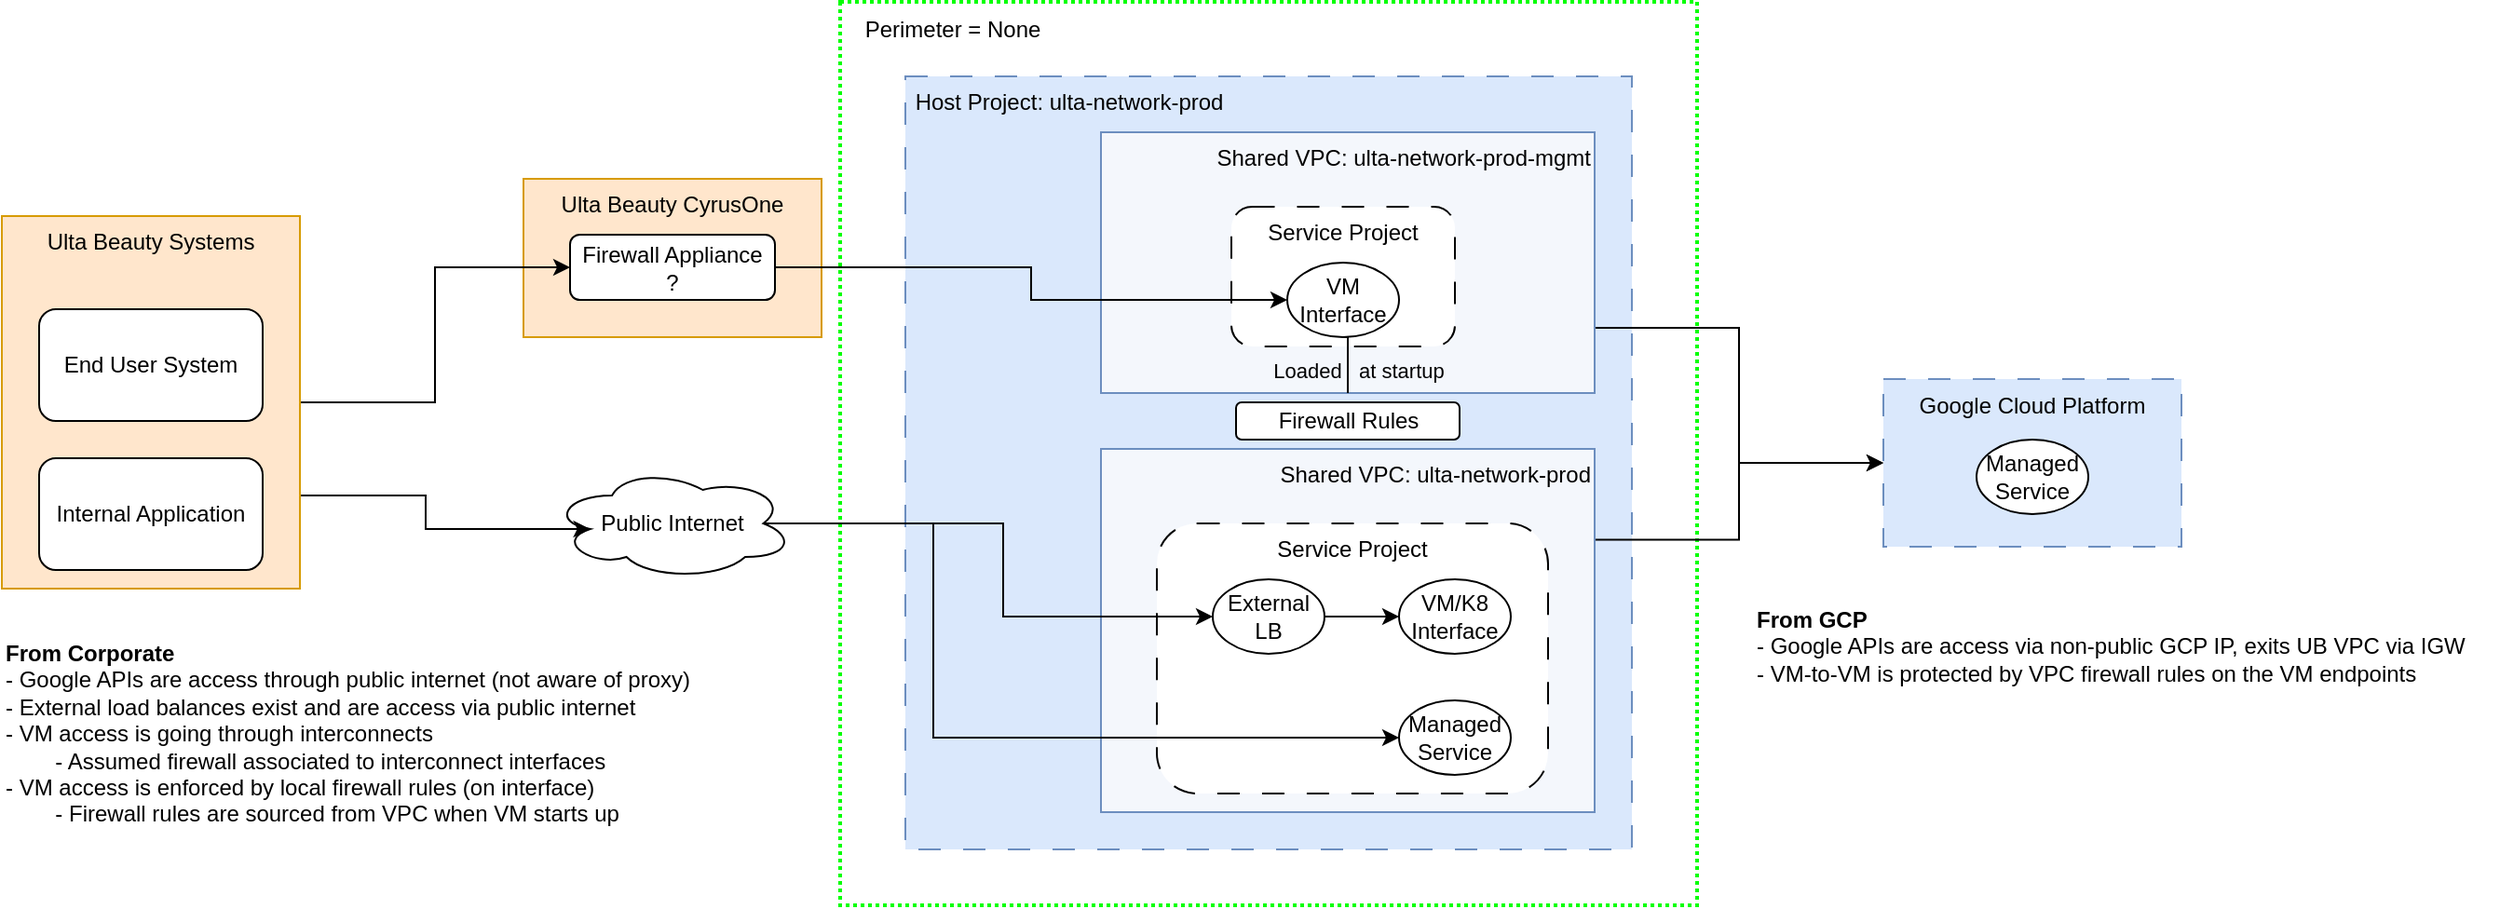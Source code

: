 <mxfile version="21.7.5" type="github">
  <diagram name="Page-1" id="eFn1Sq82ObS526zrl6dM">
    <mxGraphModel dx="2537" dy="882" grid="1" gridSize="10" guides="1" tooltips="1" connect="1" arrows="1" fold="1" page="1" pageScale="1" pageWidth="850" pageHeight="1100" math="0" shadow="0">
      <root>
        <mxCell id="0" />
        <mxCell id="1" parent="0" />
        <mxCell id="JJR9BL4tO18YjHwOmcb9-21" value="" style="rounded=0;whiteSpace=wrap;html=1;dashed=1;dashPattern=1 1;strokeColor=#00FF00;strokeWidth=2;fillColor=none;" vertex="1" parent="1">
          <mxGeometry x="360" y="305" width="460" height="485" as="geometry" />
        </mxCell>
        <mxCell id="JJR9BL4tO18YjHwOmcb9-1" value="Ulta Beauty CyrusOne" style="rounded=0;whiteSpace=wrap;html=1;verticalAlign=top;fillColor=#ffe6cc;strokeColor=#d79b00;" vertex="1" parent="1">
          <mxGeometry x="190" y="400" width="160" height="85" as="geometry" />
        </mxCell>
        <mxCell id="JJR9BL4tO18YjHwOmcb9-13" value="&amp;nbsp;Host Project: ulta-network-prod" style="rounded=0;whiteSpace=wrap;html=1;verticalAlign=top;align=left;dashed=1;dashPattern=12 12;fillColor=#dae8fc;strokeColor=#6c8ebf;" vertex="1" parent="1">
          <mxGeometry x="395" y="345" width="390" height="415" as="geometry" />
        </mxCell>
        <mxCell id="JJR9BL4tO18YjHwOmcb9-88" style="edgeStyle=orthogonalEdgeStyle;rounded=0;orthogonalLoop=1;jettySize=auto;html=1;exitX=1;exitY=0.75;exitDx=0;exitDy=0;entryX=0;entryY=0.5;entryDx=0;entryDy=0;" edge="1" parent="1" source="JJR9BL4tO18YjHwOmcb9-14" target="JJR9BL4tO18YjHwOmcb9-85">
          <mxGeometry relative="1" as="geometry" />
        </mxCell>
        <mxCell id="JJR9BL4tO18YjHwOmcb9-14" value="&amp;nbsp;Shared VPC: ulta-network-prod-mgmt" style="rounded=0;whiteSpace=wrap;html=1;verticalAlign=top;align=right;fillColor=#F4F7FC;strokeColor=#6c8ebf;" vertex="1" parent="1">
          <mxGeometry x="500" y="375" width="265" height="140" as="geometry" />
        </mxCell>
        <mxCell id="JJR9BL4tO18YjHwOmcb9-87" style="edgeStyle=orthogonalEdgeStyle;rounded=0;orthogonalLoop=1;jettySize=auto;html=1;exitX=1;exitY=0.25;exitDx=0;exitDy=0;" edge="1" parent="1" source="JJR9BL4tO18YjHwOmcb9-15" target="JJR9BL4tO18YjHwOmcb9-85">
          <mxGeometry relative="1" as="geometry" />
        </mxCell>
        <mxCell id="JJR9BL4tO18YjHwOmcb9-15" value="&amp;nbsp;Shared VPC: ulta-network-prod" style="rounded=0;whiteSpace=wrap;html=1;verticalAlign=top;align=right;fillColor=#F4F7FC;strokeColor=#6c8ebf;" vertex="1" parent="1">
          <mxGeometry x="500" y="545" width="265" height="195" as="geometry" />
        </mxCell>
        <mxCell id="JJR9BL4tO18YjHwOmcb9-18" value="Firewall Appliance&lt;br&gt;?" style="rounded=1;whiteSpace=wrap;html=1;" vertex="1" parent="1">
          <mxGeometry x="215" y="430" width="110" height="35" as="geometry" />
        </mxCell>
        <mxCell id="JJR9BL4tO18YjHwOmcb9-22" value="Perimeter = None" style="text;html=1;align=center;verticalAlign=middle;resizable=0;points=[];autosize=1;strokeColor=none;fillColor=none;" vertex="1" parent="1">
          <mxGeometry x="360" y="305" width="120" height="30" as="geometry" />
        </mxCell>
        <mxCell id="JJR9BL4tO18YjHwOmcb9-27" value="Service Project" style="rounded=1;whiteSpace=wrap;html=1;dashed=1;dashPattern=12 12;verticalAlign=top;" vertex="1" parent="1">
          <mxGeometry x="570" y="415" width="120" height="75" as="geometry" />
        </mxCell>
        <mxCell id="JJR9BL4tO18YjHwOmcb9-28" value="Service Project" style="rounded=1;whiteSpace=wrap;html=1;dashed=1;dashPattern=12 12;verticalAlign=top;" vertex="1" parent="1">
          <mxGeometry x="530" y="585" width="210" height="145" as="geometry" />
        </mxCell>
        <mxCell id="JJR9BL4tO18YjHwOmcb9-71" style="edgeStyle=orthogonalEdgeStyle;rounded=0;orthogonalLoop=1;jettySize=auto;html=1;exitX=0.5;exitY=1;exitDx=0;exitDy=0;entryX=0.5;entryY=1;entryDx=0;entryDy=0;endArrow=none;endFill=0;" edge="1" parent="1" source="JJR9BL4tO18YjHwOmcb9-29" target="JJR9BL4tO18YjHwOmcb9-14">
          <mxGeometry relative="1" as="geometry">
            <Array as="points">
              <mxPoint x="633" y="485" />
            </Array>
          </mxGeometry>
        </mxCell>
        <mxCell id="JJR9BL4tO18YjHwOmcb9-72" value="Loaded&amp;nbsp; &amp;nbsp;at startup" style="edgeLabel;html=1;align=center;verticalAlign=middle;resizable=0;points=[];labelBackgroundColor=none;" vertex="1" connectable="0" parent="JJR9BL4tO18YjHwOmcb9-71">
          <mxGeometry x="0.243" y="2" relative="1" as="geometry">
            <mxPoint x="3" as="offset" />
          </mxGeometry>
        </mxCell>
        <mxCell id="JJR9BL4tO18YjHwOmcb9-29" value="VM Interface" style="ellipse;whiteSpace=wrap;html=1;" vertex="1" parent="1">
          <mxGeometry x="600" y="445" width="60" height="40" as="geometry" />
        </mxCell>
        <mxCell id="JJR9BL4tO18YjHwOmcb9-30" value="VM/K8 Interface" style="ellipse;whiteSpace=wrap;html=1;" vertex="1" parent="1">
          <mxGeometry x="660" y="615" width="60" height="40" as="geometry" />
        </mxCell>
        <mxCell id="JJR9BL4tO18YjHwOmcb9-37" value="Firewall Rules" style="rounded=1;whiteSpace=wrap;html=1;rotation=0;" vertex="1" parent="1">
          <mxGeometry x="572.5" y="520" width="120" height="20" as="geometry" />
        </mxCell>
        <mxCell id="JJR9BL4tO18YjHwOmcb9-79" style="edgeStyle=orthogonalEdgeStyle;rounded=0;orthogonalLoop=1;jettySize=auto;html=1;exitX=0.875;exitY=0.5;exitDx=0;exitDy=0;exitPerimeter=0;entryX=0;entryY=0.5;entryDx=0;entryDy=0;" edge="1" parent="1" source="JJR9BL4tO18YjHwOmcb9-62" target="JJR9BL4tO18YjHwOmcb9-78">
          <mxGeometry relative="1" as="geometry">
            <Array as="points">
              <mxPoint x="410" y="585" />
              <mxPoint x="410" y="700" />
            </Array>
          </mxGeometry>
        </mxCell>
        <mxCell id="JJR9BL4tO18YjHwOmcb9-82" style="edgeStyle=orthogonalEdgeStyle;rounded=0;orthogonalLoop=1;jettySize=auto;html=1;exitX=0.875;exitY=0.5;exitDx=0;exitDy=0;exitPerimeter=0;entryX=0;entryY=0.5;entryDx=0;entryDy=0;" edge="1" parent="1" source="JJR9BL4tO18YjHwOmcb9-62" target="JJR9BL4tO18YjHwOmcb9-80">
          <mxGeometry relative="1" as="geometry" />
        </mxCell>
        <mxCell id="JJR9BL4tO18YjHwOmcb9-62" value="Public Internet" style="ellipse;shape=cloud;whiteSpace=wrap;html=1;" vertex="1" parent="1">
          <mxGeometry x="205" y="555" width="130" height="60" as="geometry" />
        </mxCell>
        <mxCell id="JJR9BL4tO18YjHwOmcb9-69" style="edgeStyle=orthogonalEdgeStyle;rounded=0;orthogonalLoop=1;jettySize=auto;html=1;exitX=1;exitY=0.5;exitDx=0;exitDy=0;" edge="1" parent="1" source="JJR9BL4tO18YjHwOmcb9-63" target="JJR9BL4tO18YjHwOmcb9-18">
          <mxGeometry relative="1" as="geometry" />
        </mxCell>
        <mxCell id="JJR9BL4tO18YjHwOmcb9-76" style="edgeStyle=orthogonalEdgeStyle;rounded=0;orthogonalLoop=1;jettySize=auto;html=1;exitX=1;exitY=0.75;exitDx=0;exitDy=0;entryX=0.16;entryY=0.55;entryDx=0;entryDy=0;entryPerimeter=0;" edge="1" parent="1" source="JJR9BL4tO18YjHwOmcb9-63" target="JJR9BL4tO18YjHwOmcb9-62">
          <mxGeometry relative="1" as="geometry" />
        </mxCell>
        <mxCell id="JJR9BL4tO18YjHwOmcb9-63" value="Ulta Beauty Systems" style="rounded=0;whiteSpace=wrap;html=1;verticalAlign=top;fillColor=#ffe6cc;strokeColor=#d79b00;" vertex="1" parent="1">
          <mxGeometry x="-90" y="420" width="160" height="200" as="geometry" />
        </mxCell>
        <mxCell id="JJR9BL4tO18YjHwOmcb9-64" value="End User System" style="rounded=1;whiteSpace=wrap;html=1;" vertex="1" parent="1">
          <mxGeometry x="-70" y="470" width="120" height="60" as="geometry" />
        </mxCell>
        <mxCell id="JJR9BL4tO18YjHwOmcb9-65" value="Internal Application" style="rounded=1;whiteSpace=wrap;html=1;" vertex="1" parent="1">
          <mxGeometry x="-70" y="550" width="120" height="60" as="geometry" />
        </mxCell>
        <mxCell id="JJR9BL4tO18YjHwOmcb9-78" value="Managed Service" style="ellipse;whiteSpace=wrap;html=1;" vertex="1" parent="1">
          <mxGeometry x="660" y="680" width="60" height="40" as="geometry" />
        </mxCell>
        <mxCell id="JJR9BL4tO18YjHwOmcb9-81" style="edgeStyle=orthogonalEdgeStyle;rounded=0;orthogonalLoop=1;jettySize=auto;html=1;exitX=1;exitY=0.5;exitDx=0;exitDy=0;" edge="1" parent="1" source="JJR9BL4tO18YjHwOmcb9-80" target="JJR9BL4tO18YjHwOmcb9-30">
          <mxGeometry relative="1" as="geometry" />
        </mxCell>
        <mxCell id="JJR9BL4tO18YjHwOmcb9-80" value="External LB" style="ellipse;whiteSpace=wrap;html=1;" vertex="1" parent="1">
          <mxGeometry x="560" y="615" width="60" height="40" as="geometry" />
        </mxCell>
        <mxCell id="JJR9BL4tO18YjHwOmcb9-83" style="edgeStyle=orthogonalEdgeStyle;rounded=0;orthogonalLoop=1;jettySize=auto;html=1;exitX=1;exitY=0.5;exitDx=0;exitDy=0;entryX=0;entryY=0.5;entryDx=0;entryDy=0;" edge="1" parent="1" source="JJR9BL4tO18YjHwOmcb9-18" target="JJR9BL4tO18YjHwOmcb9-29">
          <mxGeometry relative="1" as="geometry" />
        </mxCell>
        <mxCell id="JJR9BL4tO18YjHwOmcb9-84" value="&lt;b&gt;From Corporate&lt;/b&gt;&lt;br&gt;- Google APIs are access through public internet (not aware of proxy)&lt;br&gt;- External load balances exist and are access via public internet&amp;nbsp;&lt;br&gt;- VM access is going through interconnects&lt;br&gt;&lt;span style=&quot;white-space: pre;&quot;&gt;&#x9;&lt;/span&gt;- Assumed firewall associated to interconnect interfaces&lt;br&gt;- VM access is enforced by local firewall rules (on interface)&lt;br&gt;&lt;span style=&quot;white-space: pre;&quot;&gt;&#x9;&lt;/span&gt;- Firewall rules are sourced from VPC when VM starts up&lt;br&gt;&lt;div style=&quot;&quot;&gt;&lt;br&gt;&lt;/div&gt;" style="text;html=1;align=left;verticalAlign=middle;resizable=0;points=[];autosize=1;strokeColor=none;fillColor=none;" vertex="1" parent="1">
          <mxGeometry x="-90" y="640" width="390" height="130" as="geometry" />
        </mxCell>
        <mxCell id="JJR9BL4tO18YjHwOmcb9-85" value="Google Cloud Platform" style="rounded=0;whiteSpace=wrap;html=1;verticalAlign=top;align=center;dashed=1;dashPattern=12 12;fillColor=#dae8fc;strokeColor=#6c8ebf;" vertex="1" parent="1">
          <mxGeometry x="920" y="507.5" width="160" height="90" as="geometry" />
        </mxCell>
        <mxCell id="JJR9BL4tO18YjHwOmcb9-86" value="Managed Service" style="ellipse;whiteSpace=wrap;html=1;" vertex="1" parent="1">
          <mxGeometry x="970" y="540" width="60" height="40" as="geometry" />
        </mxCell>
        <mxCell id="JJR9BL4tO18YjHwOmcb9-89" value="&lt;b&gt;From GCP&lt;/b&gt;&lt;br&gt;- Google APIs are access via non-public GCP IP, exits UB VPC via IGW&lt;br&gt;- VM-to-VM is protected by VPC firewall rules on the VM endpoints&lt;br&gt;&lt;div style=&quot;&quot;&gt;&lt;br&gt;&lt;/div&gt;" style="text;html=1;align=left;verticalAlign=middle;resizable=0;points=[];autosize=1;strokeColor=none;fillColor=none;" vertex="1" parent="1">
          <mxGeometry x="850" y="622.5" width="400" height="70" as="geometry" />
        </mxCell>
      </root>
    </mxGraphModel>
  </diagram>
</mxfile>
